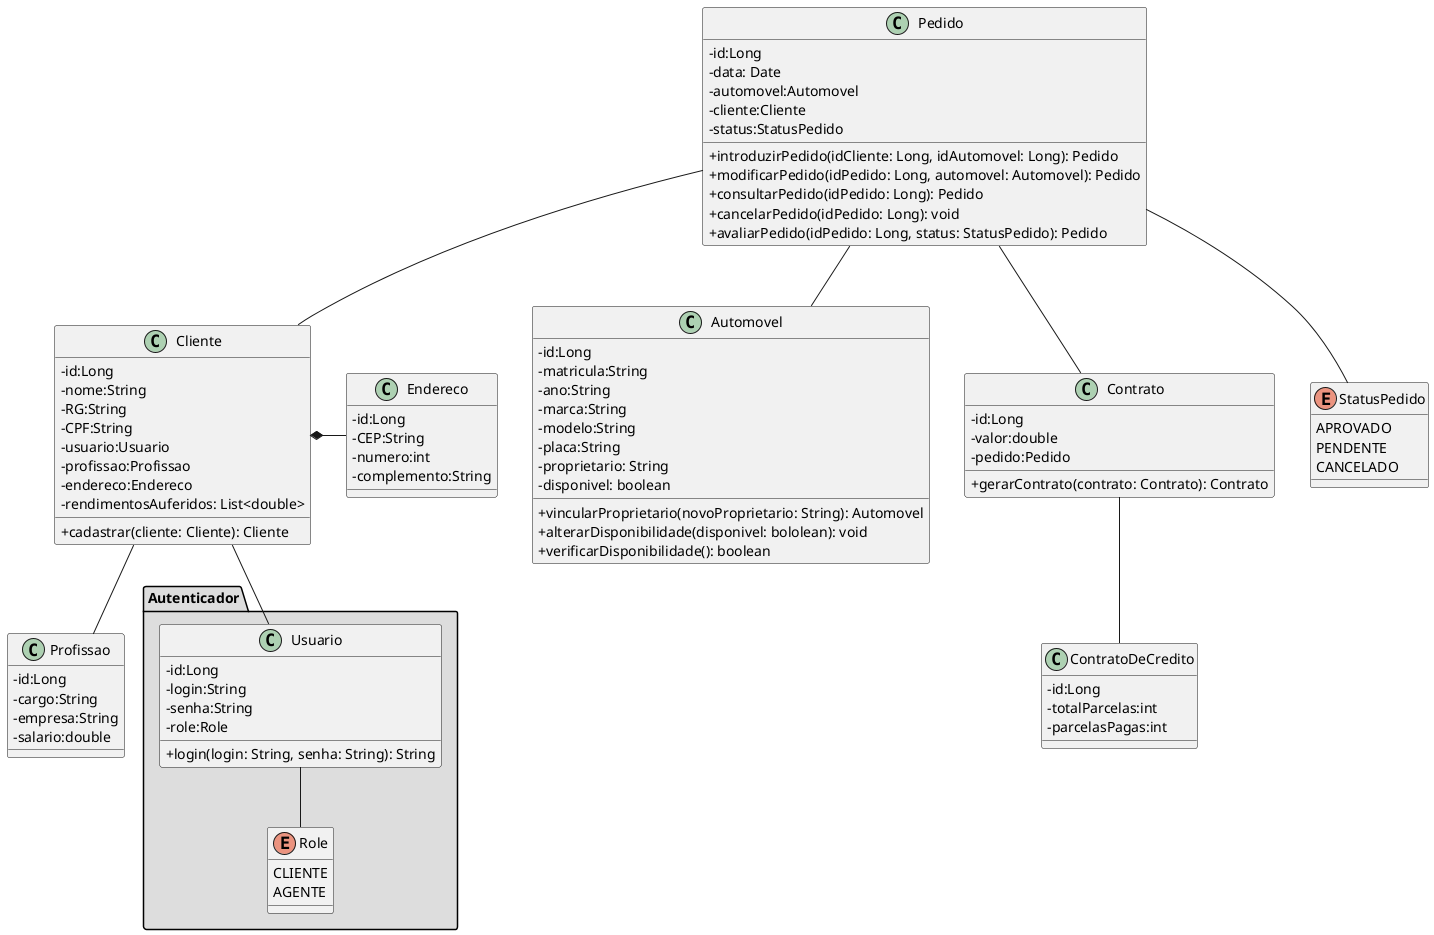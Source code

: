 @startuml
skinparam classAttributeIconSize 0

package "Autenticador" #DDDDDD {

class Usuario{
-id:Long
-login:String
-senha:String
-role:Role

+login(login: String, senha: String): String
}

enum Role{
    CLIENTE
    AGENTE
}

Usuario -- Role
}

class Cliente{
 -id:Long
 -nome:String
 -RG:String
 -CPF:String
 -usuario:Usuario
 -profissao:Profissao
 -endereco:Endereco
 -rendimentosAuferidos: List<double>

 +cadastrar(cliente: Cliente): Cliente
}

class Endereco{
-id:Long
-CEP:String
-numero:int
-complemento:String
}

class Profissao{
-id:Long
-cargo:String
-empresa:String
-salario:double
}

class Automovel{
-id:Long
-matricula:String
-ano:String
-marca:String
-modelo:String
-placa:String
-proprietario: String
-disponivel: boolean

+vincularProprietario(novoProprietario: String): Automovel
+alterarDisponibilidade(disponivel: bololean): void
+verificarDisponibilidade(): boolean
}

class Contrato{
-id:Long
-valor:double
-pedido:Pedido

+gerarContrato(contrato: Contrato): Contrato
}

class ContratoDeCredito{
-id:Long
-totalParcelas:int
-parcelasPagas:int
}


class Pedido{
-id:Long
-data: Date
-automovel:Automovel
-cliente:Cliente
-status:StatusPedido

+introduzirPedido(idCliente: Long, idAutomovel: Long): Pedido
+modificarPedido(idPedido: Long, automovel: Automovel): Pedido
+consultarPedido(idPedido: Long): Pedido
+cancelarPedido(idPedido: Long): void
+avaliarPedido(idPedido: Long, status: StatusPedido): Pedido
}


enum StatusPedido{
    APROVADO
    PENDENTE
    CANCELADO
}

Pedido -- Cliente
Pedido -- Automovel
Pedido -- Contrato
Pedido -- StatusPedido

Cliente -- Usuario
Cliente -- Profissao
Cliente *- Endereco

Contrato -- ContratoDeCredito

@enduml